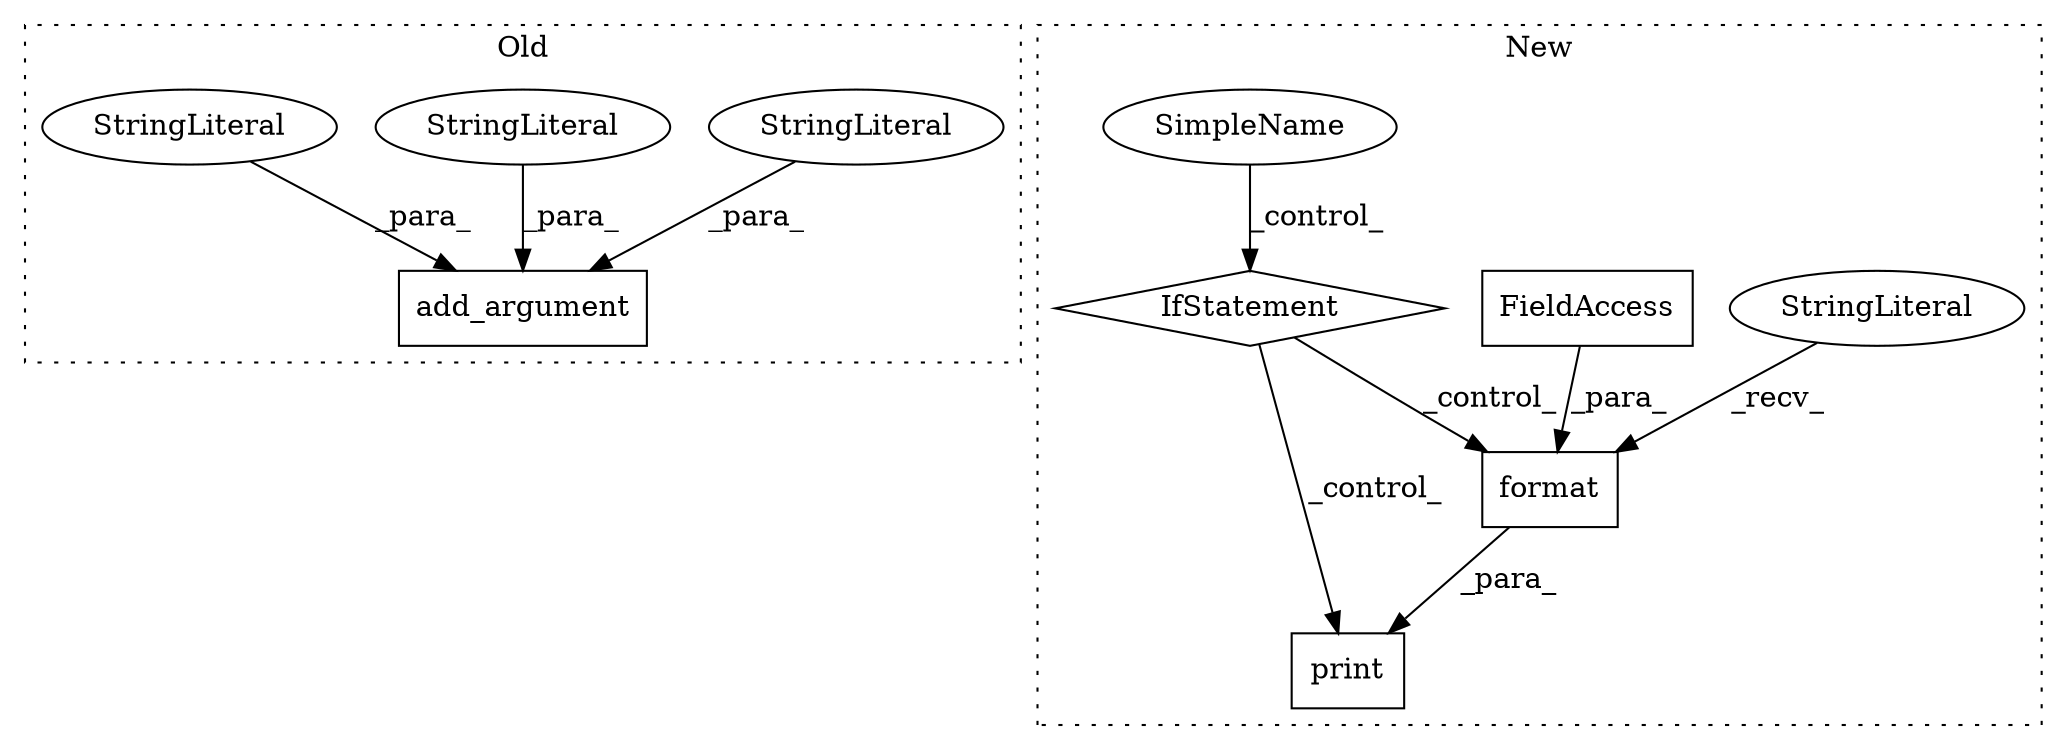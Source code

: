 digraph G {
subgraph cluster0 {
1 [label="add_argument" a="32" s="308,389" l="13,1" shape="box"];
3 [label="StringLiteral" a="45" s="351" l="38" shape="ellipse"];
4 [label="StringLiteral" a="45" s="321" l="16" shape="ellipse"];
6 [label="StringLiteral" a="45" s="338" l="12" shape="ellipse"];
label = "Old";
style="dotted";
}
subgraph cluster1 {
2 [label="format" a="32" s="1988,2028" l="7,1" shape="box"];
5 [label="StringLiteral" a="45" s="1910" l="77" shape="ellipse"];
7 [label="FieldAccess" a="22" s="1995" l="4" shape="box"];
8 [label="print" a="32" s="1904,2029" l="6,1" shape="box"];
9 [label="IfStatement" a="25" s="1880,1892" l="4,2" shape="diamond"];
10 [label="SimpleName" a="42" s="" l="" shape="ellipse"];
label = "New";
style="dotted";
}
2 -> 8 [label="_para_"];
3 -> 1 [label="_para_"];
4 -> 1 [label="_para_"];
5 -> 2 [label="_recv_"];
6 -> 1 [label="_para_"];
7 -> 2 [label="_para_"];
9 -> 2 [label="_control_"];
9 -> 8 [label="_control_"];
10 -> 9 [label="_control_"];
}